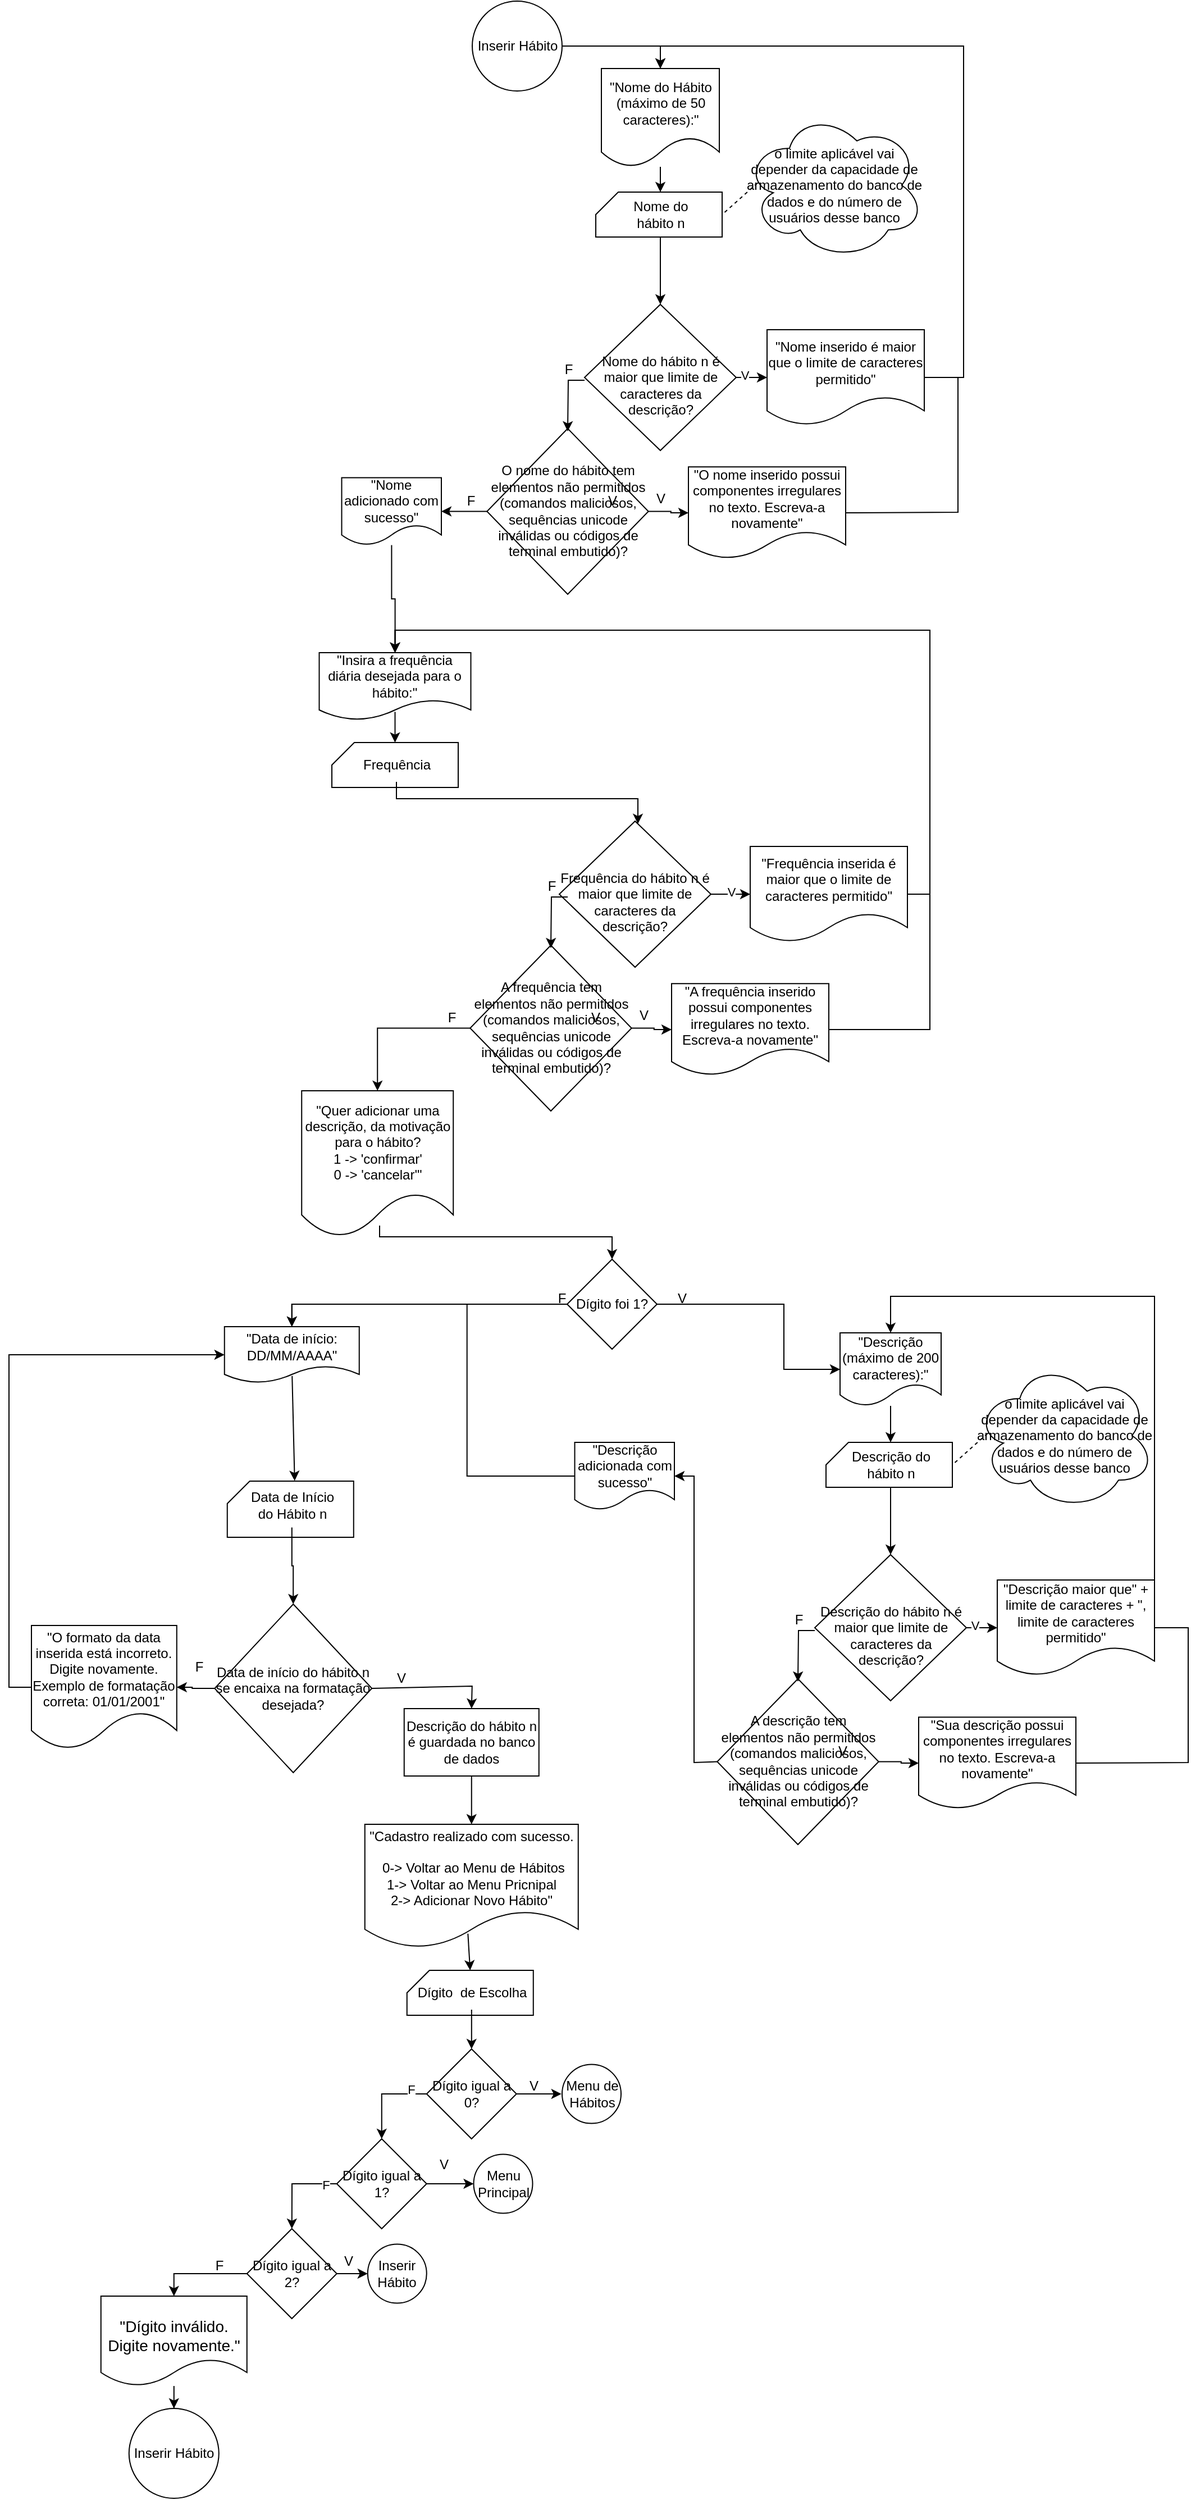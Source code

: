 <mxfile version="27.0.6">
  <diagram name="Página-1" id="tM3ftosBq5wTvWjN4mbQ">
    <mxGraphModel dx="1737" dy="1070" grid="1" gridSize="10" guides="1" tooltips="1" connect="1" arrows="1" fold="1" page="1" pageScale="1" pageWidth="1654" pageHeight="2336" math="0" shadow="0">
      <root>
        <mxCell id="0" />
        <mxCell id="1" parent="0" />
        <mxCell id="7ZSRkaOjpOQk4Y71W81P-1" value="&lt;font style=&quot;font-size: 12px;&quot;&gt;Inserir Hábito&lt;/font&gt;" style="ellipse;whiteSpace=wrap;html=1;" parent="1" vertex="1">
          <mxGeometry x="492.5" y="90" width="80" height="80" as="geometry" />
        </mxCell>
        <mxCell id="7ZSRkaOjpOQk4Y71W81P-29" style="edgeStyle=orthogonalEdgeStyle;rounded=0;orthogonalLoop=1;jettySize=auto;html=1;exitX=1;exitY=0.5;exitDx=0;exitDy=0;entryX=0.5;entryY=0;entryDx=0;entryDy=0;" parent="1" source="7ZSRkaOjpOQk4Y71W81P-1" target="2UnsvX_o7Jj4M8YrJTNP-5" edge="1">
          <mxGeometry relative="1" as="geometry">
            <mxPoint x="593.58" y="79.45" as="targetPoint" />
          </mxGeometry>
        </mxCell>
        <mxCell id="IzLjUkuJ2necWke2HIsd-5" value="&quot;Quer adicionar uma descrição, da motivação para o hábito?&lt;div&gt;1 -&amp;gt; &#39;confirmar&#39;&lt;/div&gt;&lt;div&gt;0 -&amp;gt; &#39;cancelar&#39;&quot;&lt;/div&gt;" style="shape=document;whiteSpace=wrap;html=1;boundedLbl=1;" parent="1" vertex="1">
          <mxGeometry x="340.62" y="1060" width="135" height="130" as="geometry" />
        </mxCell>
        <mxCell id="IzLjUkuJ2necWke2HIsd-18" value="" style="edgeStyle=orthogonalEdgeStyle;rounded=0;orthogonalLoop=1;jettySize=auto;html=1;exitX=1;exitY=0.5;exitDx=0;exitDy=0;" parent="1" source="IzLjUkuJ2necWke2HIsd-11" edge="1">
          <mxGeometry relative="1" as="geometry">
            <mxPoint x="663.75" y="1253" as="sourcePoint" />
            <mxPoint x="820" y="1308" as="targetPoint" />
            <Array as="points">
              <mxPoint x="770" y="1250" />
              <mxPoint x="770" y="1308" />
            </Array>
          </mxGeometry>
        </mxCell>
        <mxCell id="2UnsvX_o7Jj4M8YrJTNP-35" style="edgeStyle=orthogonalEdgeStyle;rounded=0;orthogonalLoop=1;jettySize=auto;html=1;exitX=0;exitY=0.5;exitDx=0;exitDy=0;entryX=0.5;entryY=0;entryDx=0;entryDy=0;" edge="1" parent="1" source="IzLjUkuJ2necWke2HIsd-11" target="1i07AQhb1bTHNTs5yfd--1">
          <mxGeometry relative="1" as="geometry">
            <mxPoint x="583.75" y="1253" as="sourcePoint" />
          </mxGeometry>
        </mxCell>
        <mxCell id="IzLjUkuJ2necWke2HIsd-11" value="Dígito foi 1?" style="rhombus;whiteSpace=wrap;html=1;" parent="1" vertex="1">
          <mxGeometry x="577" y="1210" width="80" height="80" as="geometry" />
        </mxCell>
        <mxCell id="IzLjUkuJ2necWke2HIsd-13" value="" style="group" parent="1" vertex="1" connectable="0">
          <mxGeometry x="365" y="730" width="150" height="60" as="geometry" />
        </mxCell>
        <mxCell id="IzLjUkuJ2necWke2HIsd-1" value="&quot;Insira a frequência diária desejada para o hábito:&quot;" style="shape=document;whiteSpace=wrap;html=1;boundedLbl=1;" parent="IzLjUkuJ2necWke2HIsd-13" vertex="1">
          <mxGeometry x="-8.75" y="-60" width="135" height="60" as="geometry" />
        </mxCell>
        <mxCell id="IzLjUkuJ2necWke2HIsd-4" value="" style="endArrow=classic;html=1;rounded=0;entryX=0.5;entryY=0;entryDx=0;entryDy=0;entryPerimeter=0;exitX=0.5;exitY=0.878;exitDx=0;exitDy=0;exitPerimeter=0;" parent="IzLjUkuJ2necWke2HIsd-13" source="IzLjUkuJ2necWke2HIsd-1" target="IzLjUkuJ2necWke2HIsd-2" edge="1">
          <mxGeometry width="50" height="50" relative="1" as="geometry">
            <mxPoint x="43.75" y="40" as="sourcePoint" />
            <mxPoint x="93.75" y="-10" as="targetPoint" />
          </mxGeometry>
        </mxCell>
        <mxCell id="IzLjUkuJ2necWke2HIsd-2" value="" style="verticalLabelPosition=bottom;verticalAlign=top;html=1;shape=card;whiteSpace=wrap;size=20;arcSize=12;" parent="IzLjUkuJ2necWke2HIsd-13" vertex="1">
          <mxGeometry x="2.5" y="20" width="112.5" height="40" as="geometry" />
        </mxCell>
        <mxCell id="IzLjUkuJ2necWke2HIsd-3" value="&lt;font style=&quot;font-size: 12px;&quot;&gt;Frequência&lt;br&gt;&lt;/font&gt;" style="text;html=1;align=center;verticalAlign=middle;resizable=0;points=[];autosize=1;strokeColor=none;fillColor=none;" parent="IzLjUkuJ2necWke2HIsd-13" vertex="1">
          <mxGeometry x="20" y="25" width="80" height="30" as="geometry" />
        </mxCell>
        <mxCell id="IzLjUkuJ2necWke2HIsd-14" value="" style="group" parent="1" vertex="1" connectable="0">
          <mxGeometry x="805" y="1373" width="120" height="40" as="geometry" />
        </mxCell>
        <mxCell id="IzLjUkuJ2necWke2HIsd-15" value="" style="verticalLabelPosition=bottom;verticalAlign=top;html=1;shape=card;whiteSpace=wrap;size=20;arcSize=12;" parent="IzLjUkuJ2necWke2HIsd-14" vertex="1">
          <mxGeometry x="2.5" width="112.5" height="40" as="geometry" />
        </mxCell>
        <mxCell id="IzLjUkuJ2necWke2HIsd-16" value="&lt;font style=&quot;font-size: 12px;&quot;&gt;Descrição do&lt;/font&gt;&lt;div&gt;&lt;font style=&quot;font-size: 12px;&quot;&gt;hábito n&lt;/font&gt;&lt;/div&gt;" style="text;html=1;align=center;verticalAlign=middle;resizable=0;points=[];autosize=1;strokeColor=none;fillColor=none;" parent="IzLjUkuJ2necWke2HIsd-14" vertex="1">
          <mxGeometry x="15" width="90" height="40" as="geometry" />
        </mxCell>
        <mxCell id="IzLjUkuJ2necWke2HIsd-19" value="" style="edgeStyle=orthogonalEdgeStyle;rounded=0;orthogonalLoop=1;jettySize=auto;html=1;" parent="1" source="IzLjUkuJ2necWke2HIsd-17" target="IzLjUkuJ2necWke2HIsd-16" edge="1">
          <mxGeometry relative="1" as="geometry" />
        </mxCell>
        <mxCell id="IzLjUkuJ2necWke2HIsd-17" value="&quot;Descrição (máximo de 200 caracteres):&quot;" style="shape=document;whiteSpace=wrap;html=1;boundedLbl=1;" parent="1" vertex="1">
          <mxGeometry x="820" y="1275.5" width="90" height="65" as="geometry" />
        </mxCell>
        <mxCell id="1i07AQhb1bTHNTs5yfd--1" value="&quot;Data de início: DD/MM/AAAA&quot;" style="shape=document;whiteSpace=wrap;html=1;boundedLbl=1;" parent="1" vertex="1">
          <mxGeometry x="271.88" y="1270" width="120" height="50" as="geometry" />
        </mxCell>
        <mxCell id="2UnsvX_o7Jj4M8YrJTNP-36" style="edgeStyle=orthogonalEdgeStyle;rounded=0;orthogonalLoop=1;jettySize=auto;html=1;exitX=0;exitY=0.5;exitDx=0;exitDy=0;entryX=0.5;entryY=0;entryDx=0;entryDy=0;" edge="1" parent="1" source="1i07AQhb1bTHNTs5yfd--4" target="1i07AQhb1bTHNTs5yfd--1">
          <mxGeometry relative="1" as="geometry" />
        </mxCell>
        <mxCell id="1i07AQhb1bTHNTs5yfd--4" value="&quot;Descrição adicionada com sucesso&quot;" style="shape=document;whiteSpace=wrap;html=1;boundedLbl=1;" parent="1" vertex="1">
          <mxGeometry x="583.75" y="1373" width="88.75" height="60" as="geometry" />
        </mxCell>
        <mxCell id="1i07AQhb1bTHNTs5yfd--12" value="&quot;Cadastro realizado com sucesso.&lt;div&gt;&lt;span style=&quot;background-color: transparent; color: light-dark(rgb(0, 0, 0), rgb(255, 255, 255));&quot;&gt;&lt;br&gt;&lt;/span&gt;&lt;/div&gt;&lt;div&gt;&lt;span style=&quot;background-color: transparent; color: light-dark(rgb(0, 0, 0), rgb(255, 255, 255));&quot;&gt;&amp;nbsp;0-&amp;gt; Voltar ao Menu de Hábitos&lt;/span&gt;&lt;/div&gt;&lt;div&gt;&lt;span style=&quot;background-color: transparent; color: light-dark(rgb(0, 0, 0), rgb(255, 255, 255));&quot;&gt;1-&amp;gt; Voltar ao Menu Pricnipal&lt;/span&gt;&lt;/div&gt;&lt;div&gt;&lt;span style=&quot;background-color: transparent; color: light-dark(rgb(0, 0, 0), rgb(255, 255, 255));&quot;&gt;2-&amp;gt; Adicionar Novo Hábito&quot;&lt;/span&gt;&lt;/div&gt;" style="shape=document;whiteSpace=wrap;html=1;boundedLbl=1;" parent="1" vertex="1">
          <mxGeometry x="396.88" y="1713" width="190" height="110" as="geometry" />
        </mxCell>
        <mxCell id="1i07AQhb1bTHNTs5yfd--29" value="" style="edgeStyle=orthogonalEdgeStyle;rounded=0;orthogonalLoop=1;jettySize=auto;html=1;" parent="1" source="1i07AQhb1bTHNTs5yfd--14" edge="1">
          <mxGeometry relative="1" as="geometry">
            <mxPoint x="571.88" y="1953" as="targetPoint" />
          </mxGeometry>
        </mxCell>
        <mxCell id="1i07AQhb1bTHNTs5yfd--14" value="Dígito igual a 0?" style="rhombus;whiteSpace=wrap;html=1;" parent="1" vertex="1">
          <mxGeometry x="451.88" y="1913" width="80" height="80" as="geometry" />
        </mxCell>
        <mxCell id="1i07AQhb1bTHNTs5yfd--15" value="" style="group" parent="1" vertex="1" connectable="0">
          <mxGeometry x="431.88" y="1843" width="120" height="40" as="geometry" />
        </mxCell>
        <mxCell id="1i07AQhb1bTHNTs5yfd--16" value="" style="verticalLabelPosition=bottom;verticalAlign=top;html=1;shape=card;whiteSpace=wrap;size=20;arcSize=12;" parent="1i07AQhb1bTHNTs5yfd--15" vertex="1">
          <mxGeometry x="2.5" width="112.5" height="40" as="geometry" />
        </mxCell>
        <mxCell id="1i07AQhb1bTHNTs5yfd--17" value="&lt;font style=&quot;font-size: 12px;&quot;&gt;Dígito&amp;nbsp; de Escolha&lt;/font&gt;" style="text;html=1;align=center;verticalAlign=middle;resizable=0;points=[];autosize=1;strokeColor=none;fillColor=none;" parent="1i07AQhb1bTHNTs5yfd--15" vertex="1">
          <mxGeometry y="5" width="120" height="30" as="geometry" />
        </mxCell>
        <mxCell id="1i07AQhb1bTHNTs5yfd--19" value="" style="endArrow=classic;html=1;rounded=0;exitX=0.483;exitY=0.885;exitDx=0;exitDy=0;exitPerimeter=0;entryX=0.5;entryY=0;entryDx=0;entryDy=0;entryPerimeter=0;" parent="1" source="1i07AQhb1bTHNTs5yfd--12" target="1i07AQhb1bTHNTs5yfd--16" edge="1">
          <mxGeometry width="50" height="50" relative="1" as="geometry">
            <mxPoint x="551.88" y="1733" as="sourcePoint" />
            <mxPoint x="601.88" y="1683" as="targetPoint" />
          </mxGeometry>
        </mxCell>
        <mxCell id="1i07AQhb1bTHNTs5yfd--20" value="" style="edgeStyle=orthogonalEdgeStyle;rounded=0;orthogonalLoop=1;jettySize=auto;html=1;" parent="1" source="1i07AQhb1bTHNTs5yfd--17" target="1i07AQhb1bTHNTs5yfd--14" edge="1">
          <mxGeometry relative="1" as="geometry" />
        </mxCell>
        <mxCell id="1i07AQhb1bTHNTs5yfd--31" value="" style="edgeStyle=orthogonalEdgeStyle;rounded=0;orthogonalLoop=1;jettySize=auto;html=1;" parent="1" source="1i07AQhb1bTHNTs5yfd--21" target="1i07AQhb1bTHNTs5yfd--30" edge="1">
          <mxGeometry relative="1" as="geometry" />
        </mxCell>
        <mxCell id="1i07AQhb1bTHNTs5yfd--21" value="Dígito igual a 1?" style="rhombus;whiteSpace=wrap;html=1;" parent="1" vertex="1">
          <mxGeometry x="371.88" y="1993" width="80" height="80" as="geometry" />
        </mxCell>
        <mxCell id="1i07AQhb1bTHNTs5yfd--33" value="" style="edgeStyle=orthogonalEdgeStyle;rounded=0;orthogonalLoop=1;jettySize=auto;html=1;" parent="1" source="1i07AQhb1bTHNTs5yfd--22" target="1i07AQhb1bTHNTs5yfd--32" edge="1">
          <mxGeometry relative="1" as="geometry" />
        </mxCell>
        <mxCell id="1i07AQhb1bTHNTs5yfd--22" value="Dígito igual a 2?" style="rhombus;whiteSpace=wrap;html=1;" parent="1" vertex="1">
          <mxGeometry x="291.88" y="2073" width="80" height="80" as="geometry" />
        </mxCell>
        <mxCell id="1i07AQhb1bTHNTs5yfd--23" value="" style="endArrow=classic;html=1;rounded=0;exitX=0;exitY=0.5;exitDx=0;exitDy=0;entryX=0.5;entryY=0;entryDx=0;entryDy=0;" parent="1" source="1i07AQhb1bTHNTs5yfd--14" target="1i07AQhb1bTHNTs5yfd--21" edge="1">
          <mxGeometry width="50" height="50" relative="1" as="geometry">
            <mxPoint x="386.88" y="2003" as="sourcePoint" />
            <mxPoint x="436.88" y="1953" as="targetPoint" />
            <Array as="points">
              <mxPoint x="411.88" y="1953" />
            </Array>
          </mxGeometry>
        </mxCell>
        <mxCell id="1i07AQhb1bTHNTs5yfd--26" value="F" style="edgeLabel;html=1;align=center;verticalAlign=middle;resizable=0;points=[];" parent="1i07AQhb1bTHNTs5yfd--23" vertex="1" connectable="0">
          <mxGeometry x="-0.64" y="-4" relative="1" as="geometry">
            <mxPoint as="offset" />
          </mxGeometry>
        </mxCell>
        <mxCell id="1i07AQhb1bTHNTs5yfd--24" value="" style="endArrow=classic;html=1;rounded=0;exitX=0;exitY=0.5;exitDx=0;exitDy=0;entryX=0.5;entryY=0;entryDx=0;entryDy=0;" parent="1" source="1i07AQhb1bTHNTs5yfd--21" target="1i07AQhb1bTHNTs5yfd--22" edge="1">
          <mxGeometry width="50" height="50" relative="1" as="geometry">
            <mxPoint x="425.01" y="1973" as="sourcePoint" />
            <mxPoint x="475.01" y="1923" as="targetPoint" />
            <Array as="points">
              <mxPoint x="332.01" y="2033" />
            </Array>
          </mxGeometry>
        </mxCell>
        <mxCell id="1i07AQhb1bTHNTs5yfd--27" value="F" style="edgeLabel;html=1;align=center;verticalAlign=middle;resizable=0;points=[];" parent="1i07AQhb1bTHNTs5yfd--24" vertex="1" connectable="0">
          <mxGeometry x="-0.744" y="1" relative="1" as="geometry">
            <mxPoint as="offset" />
          </mxGeometry>
        </mxCell>
        <mxCell id="1i07AQhb1bTHNTs5yfd--28" value="Menu de Hábitos" style="ellipse;whiteSpace=wrap;html=1;aspect=fixed;" parent="1" vertex="1">
          <mxGeometry x="572.5" y="1926.75" width="52.5" height="52.5" as="geometry" />
        </mxCell>
        <mxCell id="1i07AQhb1bTHNTs5yfd--30" value="Menu Principal" style="ellipse;whiteSpace=wrap;html=1;aspect=fixed;" parent="1" vertex="1">
          <mxGeometry x="493.75" y="2006.75" width="52.5" height="52.5" as="geometry" />
        </mxCell>
        <mxCell id="1i07AQhb1bTHNTs5yfd--32" value="Inserir Hábito" style="ellipse;whiteSpace=wrap;html=1;aspect=fixed;" parent="1" vertex="1">
          <mxGeometry x="399.38" y="2086.75" width="52.5" height="52.5" as="geometry" />
        </mxCell>
        <mxCell id="qdGEE6m0B6aa-HSqrMo8-2" value="V" style="text;html=1;align=center;verticalAlign=middle;resizable=0;points=[];autosize=1;strokeColor=none;fillColor=none;" parent="1" vertex="1">
          <mxGeometry x="663.75" y="1230" width="30" height="30" as="geometry" />
        </mxCell>
        <mxCell id="qdGEE6m0B6aa-HSqrMo8-3" value="V" style="text;html=1;align=center;verticalAlign=middle;resizable=0;points=[];autosize=1;strokeColor=none;fillColor=none;" parent="1" vertex="1">
          <mxGeometry x="531.88" y="1931" width="30" height="30" as="geometry" />
        </mxCell>
        <mxCell id="qdGEE6m0B6aa-HSqrMo8-4" value="V" style="text;html=1;align=center;verticalAlign=middle;resizable=0;points=[];autosize=1;strokeColor=none;fillColor=none;" parent="1" vertex="1">
          <mxGeometry x="451.88" y="2001" width="30" height="30" as="geometry" />
        </mxCell>
        <mxCell id="qdGEE6m0B6aa-HSqrMo8-5" value="V" style="text;html=1;align=center;verticalAlign=middle;resizable=0;points=[];autosize=1;strokeColor=none;fillColor=none;" parent="1" vertex="1">
          <mxGeometry x="366.88" y="2086.75" width="30" height="30" as="geometry" />
        </mxCell>
        <mxCell id="qdGEE6m0B6aa-HSqrMo8-6" value="" style="edgeStyle=orthogonalEdgeStyle;rounded=0;orthogonalLoop=1;jettySize=auto;html=1;" parent="1" source="qdGEE6m0B6aa-HSqrMo8-7" target="qdGEE6m0B6aa-HSqrMo8-8" edge="1">
          <mxGeometry relative="1" as="geometry" />
        </mxCell>
        <mxCell id="qdGEE6m0B6aa-HSqrMo8-7" value="&lt;div&gt;&lt;br&gt;&lt;/div&gt;&lt;div&gt;&lt;font style=&quot;font-size: 14px;&quot;&gt;&quot;Dígito inválido. Digite novamente.&quot;&lt;/font&gt;&lt;/div&gt;" style="shape=document;whiteSpace=wrap;html=1;boundedLbl=1;" parent="1" vertex="1">
          <mxGeometry x="161.88" y="2133" width="130" height="80" as="geometry" />
        </mxCell>
        <mxCell id="qdGEE6m0B6aa-HSqrMo8-8" value="Inserir Hábito" style="ellipse;whiteSpace=wrap;html=1;" parent="1" vertex="1">
          <mxGeometry x="186.88" y="2233" width="80" height="80" as="geometry" />
        </mxCell>
        <mxCell id="qdGEE6m0B6aa-HSqrMo8-9" value="" style="endArrow=classic;html=1;rounded=0;exitX=0;exitY=0.5;exitDx=0;exitDy=0;entryX=0.5;entryY=0;entryDx=0;entryDy=0;" parent="1" source="1i07AQhb1bTHNTs5yfd--22" target="qdGEE6m0B6aa-HSqrMo8-7" edge="1">
          <mxGeometry width="50" height="50" relative="1" as="geometry">
            <mxPoint x="476.88" y="2183" as="sourcePoint" />
            <mxPoint x="526.88" y="2133" as="targetPoint" />
            <Array as="points">
              <mxPoint x="226.88" y="2113" />
            </Array>
          </mxGeometry>
        </mxCell>
        <mxCell id="qdGEE6m0B6aa-HSqrMo8-10" value="F" style="text;html=1;align=center;verticalAlign=middle;resizable=0;points=[];autosize=1;strokeColor=none;fillColor=none;" parent="1" vertex="1">
          <mxGeometry x="251.88" y="2091" width="30" height="30" as="geometry" />
        </mxCell>
        <mxCell id="qdGEE6m0B6aa-HSqrMo8-16" value="" style="edgeStyle=orthogonalEdgeStyle;rounded=0;orthogonalLoop=1;jettySize=auto;html=1;" parent="1" source="qdGEE6m0B6aa-HSqrMo8-14" target="1i07AQhb1bTHNTs5yfd--12" edge="1">
          <mxGeometry relative="1" as="geometry" />
        </mxCell>
        <mxCell id="qdGEE6m0B6aa-HSqrMo8-14" value="Descrição do hábito n é guardada no banco de dados" style="rounded=0;whiteSpace=wrap;html=1;" parent="1" vertex="1">
          <mxGeometry x="431.88" y="1610" width="120" height="60" as="geometry" />
        </mxCell>
        <mxCell id="qdGEE6m0B6aa-HSqrMo8-17" value="o limite aplicável vai depender da capacidade de armazenamento do banco de dados e do número de usuários desse banco" style="ellipse;shape=cloud;whiteSpace=wrap;html=1;" parent="1" vertex="1">
          <mxGeometry x="940" y="1301" width="160" height="132" as="geometry" />
        </mxCell>
        <mxCell id="qdGEE6m0B6aa-HSqrMo8-18" value="" style="endArrow=none;dashed=1;html=1;rounded=0;entryX=1;entryY=0.5;entryDx=0;entryDy=0;entryPerimeter=0;exitX=0.071;exitY=0.485;exitDx=0;exitDy=0;exitPerimeter=0;" parent="1" source="qdGEE6m0B6aa-HSqrMo8-17" target="IzLjUkuJ2necWke2HIsd-15" edge="1">
          <mxGeometry width="50" height="50" relative="1" as="geometry">
            <mxPoint x="990" y="1543" as="sourcePoint" />
            <mxPoint x="1040" y="1493" as="targetPoint" />
          </mxGeometry>
        </mxCell>
        <mxCell id="qdGEE6m0B6aa-HSqrMo8-26" value="" style="edgeStyle=orthogonalEdgeStyle;rounded=0;orthogonalLoop=1;jettySize=auto;html=1;" parent="1" source="qdGEE6m0B6aa-HSqrMo8-19" target="qdGEE6m0B6aa-HSqrMo8-25" edge="1">
          <mxGeometry relative="1" as="geometry" />
        </mxCell>
        <mxCell id="qdGEE6m0B6aa-HSqrMo8-33" value="V" style="edgeLabel;html=1;align=center;verticalAlign=middle;resizable=0;points=[];" parent="qdGEE6m0B6aa-HSqrMo8-26" vertex="1" connectable="0">
          <mxGeometry x="0.243" y="2" relative="1" as="geometry">
            <mxPoint as="offset" />
          </mxGeometry>
        </mxCell>
        <mxCell id="qdGEE6m0B6aa-HSqrMo8-19" value="&lt;div&gt;&lt;br&gt;&lt;/div&gt;Descrição do hábito n é maior que limite de caracteres da descrição?" style="rhombus;whiteSpace=wrap;html=1;" parent="1" vertex="1">
          <mxGeometry x="797.5" y="1473" width="135" height="130" as="geometry" />
        </mxCell>
        <mxCell id="qdGEE6m0B6aa-HSqrMo8-20" value="" style="edgeStyle=orthogonalEdgeStyle;rounded=0;orthogonalLoop=1;jettySize=auto;html=1;" parent="1" source="IzLjUkuJ2necWke2HIsd-16" target="qdGEE6m0B6aa-HSqrMo8-19" edge="1">
          <mxGeometry relative="1" as="geometry" />
        </mxCell>
        <mxCell id="qdGEE6m0B6aa-HSqrMo8-25" value="&quot;Descrição maior que&quot; + limite de caracteres + &quot;, limite de caracteres permitido&quot;" style="shape=document;whiteSpace=wrap;html=1;boundedLbl=1;" parent="1" vertex="1">
          <mxGeometry x="960" y="1495.5" width="140" height="85" as="geometry" />
        </mxCell>
        <mxCell id="qdGEE6m0B6aa-HSqrMo8-30" value="" style="endArrow=classic;html=1;rounded=0;exitX=1;exitY=0.5;exitDx=0;exitDy=0;entryX=0.5;entryY=0;entryDx=0;entryDy=0;" parent="1" source="qdGEE6m0B6aa-HSqrMo8-25" target="IzLjUkuJ2necWke2HIsd-17" edge="1">
          <mxGeometry width="50" height="50" relative="1" as="geometry">
            <mxPoint x="1160" y="1265.5" as="sourcePoint" />
            <mxPoint x="1010" y="1203" as="targetPoint" />
            <Array as="points">
              <mxPoint x="1100" y="1338" />
              <mxPoint x="1100" y="1243" />
              <mxPoint x="970" y="1243" />
              <mxPoint x="865" y="1243" />
            </Array>
          </mxGeometry>
        </mxCell>
        <mxCell id="qdGEE6m0B6aa-HSqrMo8-42" value="" style="edgeStyle=orthogonalEdgeStyle;rounded=0;orthogonalLoop=1;jettySize=auto;html=1;" parent="1" source="qdGEE6m0B6aa-HSqrMo8-31" target="qdGEE6m0B6aa-HSqrMo8-41" edge="1">
          <mxGeometry relative="1" as="geometry" />
        </mxCell>
        <mxCell id="qdGEE6m0B6aa-HSqrMo8-31" value="A descrição tem elementos não permitidos (comandos maliciosos, sequências unicode inválidas ou códigos de terminal embutido)?" style="rhombus;whiteSpace=wrap;html=1;" parent="1" vertex="1">
          <mxGeometry x="710.62" y="1583.49" width="143.75" height="147.51" as="geometry" />
        </mxCell>
        <mxCell id="qdGEE6m0B6aa-HSqrMo8-35" value="" style="endArrow=classic;html=1;rounded=0;exitX=0;exitY=0.5;exitDx=0;exitDy=0;entryX=0.5;entryY=0;entryDx=0;entryDy=0;" parent="1" edge="1">
          <mxGeometry width="50" height="50" relative="1" as="geometry">
            <mxPoint x="797.5" y="1540.5" as="sourcePoint" />
            <mxPoint x="782.495" y="1585.99" as="targetPoint" />
            <Array as="points">
              <mxPoint x="783" y="1540.5" />
            </Array>
          </mxGeometry>
        </mxCell>
        <mxCell id="qdGEE6m0B6aa-HSqrMo8-37" value="" style="endArrow=classic;html=1;rounded=0;exitX=0;exitY=0.5;exitDx=0;exitDy=0;entryX=1;entryY=0.5;entryDx=0;entryDy=0;" parent="1" source="qdGEE6m0B6aa-HSqrMo8-31" target="1i07AQhb1bTHNTs5yfd--4" edge="1">
          <mxGeometry width="50" height="50" relative="1" as="geometry">
            <mxPoint x="820" y="1563" as="sourcePoint" />
            <mxPoint x="870" y="1513" as="targetPoint" />
            <Array as="points">
              <mxPoint x="690" y="1658" />
              <mxPoint x="690" y="1403" />
            </Array>
          </mxGeometry>
        </mxCell>
        <mxCell id="qdGEE6m0B6aa-HSqrMo8-38" value="F" style="text;html=1;align=center;verticalAlign=middle;resizable=0;points=[];autosize=1;strokeColor=none;fillColor=none;" parent="1" vertex="1">
          <mxGeometry x="556.88" y="1230" width="30" height="30" as="geometry" />
        </mxCell>
        <mxCell id="qdGEE6m0B6aa-HSqrMo8-41" value="&quot;Sua descrição possui componentes irregulares no texto. Escreva-a novamente&quot;" style="shape=document;whiteSpace=wrap;html=1;boundedLbl=1;" parent="1" vertex="1">
          <mxGeometry x="890" y="1617.62" width="140" height="81.75" as="geometry" />
        </mxCell>
        <mxCell id="qdGEE6m0B6aa-HSqrMo8-44" value="F" style="text;html=1;align=center;verticalAlign=middle;resizable=0;points=[];autosize=1;strokeColor=none;fillColor=none;" parent="1" vertex="1">
          <mxGeometry x="767.5" y="1515.5" width="30" height="30" as="geometry" />
        </mxCell>
        <mxCell id="qdGEE6m0B6aa-HSqrMo8-50" value="V" style="text;html=1;align=center;verticalAlign=middle;resizable=0;points=[];autosize=1;strokeColor=none;fillColor=none;" parent="1" vertex="1">
          <mxGeometry x="807" y="1633" width="30" height="30" as="geometry" />
        </mxCell>
        <mxCell id="qdGEE6m0B6aa-HSqrMo8-57" value="" style="edgeStyle=orthogonalEdgeStyle;rounded=0;orthogonalLoop=1;jettySize=auto;html=1;" parent="1" source="qdGEE6m0B6aa-HSqrMo8-51" target="qdGEE6m0B6aa-HSqrMo8-56" edge="1">
          <mxGeometry relative="1" as="geometry" />
        </mxCell>
        <mxCell id="qdGEE6m0B6aa-HSqrMo8-51" value="Data de início do hábito n se encaixa na formatação desejada?" style="rhombus;whiteSpace=wrap;html=1;" parent="1" vertex="1">
          <mxGeometry x="263.13" y="1517" width="140" height="150" as="geometry" />
        </mxCell>
        <mxCell id="qdGEE6m0B6aa-HSqrMo8-53" value="" style="endArrow=classic;html=1;rounded=0;exitX=0.502;exitY=0.877;exitDx=0;exitDy=0;exitPerimeter=0;entryX=0.525;entryY=-0.038;entryDx=0;entryDy=0;entryPerimeter=0;" parent="1" source="1i07AQhb1bTHNTs5yfd--1" target="qdGEE6m0B6aa-HSqrMo8-61" edge="1">
          <mxGeometry width="50" height="50" relative="1" as="geometry">
            <mxPoint x="579.38" y="1640" as="sourcePoint" />
            <mxPoint x="629.38" y="1590" as="targetPoint" />
          </mxGeometry>
        </mxCell>
        <mxCell id="qdGEE6m0B6aa-HSqrMo8-55" value="" style="endArrow=classic;html=1;rounded=0;entryX=0.5;entryY=0;entryDx=0;entryDy=0;exitX=1;exitY=0.5;exitDx=0;exitDy=0;" parent="1" source="qdGEE6m0B6aa-HSqrMo8-51" target="qdGEE6m0B6aa-HSqrMo8-14" edge="1">
          <mxGeometry width="50" height="50" relative="1" as="geometry">
            <mxPoint x="313.13" y="1592" as="sourcePoint" />
            <mxPoint x="618.13" y="1610" as="targetPoint" />
            <Array as="points">
              <mxPoint x="492.38" y="1590" />
            </Array>
          </mxGeometry>
        </mxCell>
        <mxCell id="2UnsvX_o7Jj4M8YrJTNP-37" style="edgeStyle=orthogonalEdgeStyle;rounded=0;orthogonalLoop=1;jettySize=auto;html=1;exitX=0;exitY=0.5;exitDx=0;exitDy=0;entryX=0;entryY=0.5;entryDx=0;entryDy=0;" edge="1" parent="1" source="qdGEE6m0B6aa-HSqrMo8-56" target="1i07AQhb1bTHNTs5yfd--1">
          <mxGeometry relative="1" as="geometry" />
        </mxCell>
        <mxCell id="qdGEE6m0B6aa-HSqrMo8-56" value="&quot;O formato da data inserida está incorreto. Digite novamente.&lt;div&gt;Exemplo de formatação correta: 01/01/2001&quot;&lt;/div&gt;" style="shape=document;whiteSpace=wrap;html=1;boundedLbl=1;" parent="1" vertex="1">
          <mxGeometry x="100" y="1536" width="129.38" height="110" as="geometry" />
        </mxCell>
        <mxCell id="qdGEE6m0B6aa-HSqrMo8-59" value="" style="group" parent="1" vertex="1" connectable="0">
          <mxGeometry x="271.88" y="1407.5" width="140" height="50" as="geometry" />
        </mxCell>
        <mxCell id="qdGEE6m0B6aa-HSqrMo8-60" value="" style="verticalLabelPosition=bottom;verticalAlign=top;html=1;shape=card;whiteSpace=wrap;size=20;arcSize=12;" parent="qdGEE6m0B6aa-HSqrMo8-59" vertex="1">
          <mxGeometry x="2.5" width="112.5" height="50" as="geometry" />
        </mxCell>
        <mxCell id="qdGEE6m0B6aa-HSqrMo8-61" value="&lt;font style=&quot;font-size: 12px;&quot;&gt;Data de Início&lt;/font&gt;&lt;div&gt;&lt;font style=&quot;font-size: 12px;&quot;&gt;do Hábito n&lt;/font&gt;&lt;/div&gt;" style="text;html=1;align=center;verticalAlign=middle;resizable=0;points=[];autosize=1;strokeColor=none;fillColor=none;" parent="qdGEE6m0B6aa-HSqrMo8-59" vertex="1">
          <mxGeometry x="10" y="1.25" width="100" height="40" as="geometry" />
        </mxCell>
        <mxCell id="qdGEE6m0B6aa-HSqrMo8-62" value="" style="edgeStyle=orthogonalEdgeStyle;rounded=0;orthogonalLoop=1;jettySize=auto;html=1;" parent="1" source="qdGEE6m0B6aa-HSqrMo8-61" target="qdGEE6m0B6aa-HSqrMo8-51" edge="1">
          <mxGeometry relative="1" as="geometry" />
        </mxCell>
        <mxCell id="qdGEE6m0B6aa-HSqrMo8-63" value="F" style="text;html=1;align=center;verticalAlign=middle;resizable=0;points=[];autosize=1;strokeColor=none;fillColor=none;" parent="1" vertex="1">
          <mxGeometry x="234.38" y="1558" width="30" height="30" as="geometry" />
        </mxCell>
        <mxCell id="qdGEE6m0B6aa-HSqrMo8-64" value="V" style="text;html=1;align=center;verticalAlign=middle;resizable=0;points=[];autosize=1;strokeColor=none;fillColor=none;" parent="1" vertex="1">
          <mxGeometry x="414.38" y="1568" width="30" height="30" as="geometry" />
        </mxCell>
        <mxCell id="qdGEE6m0B6aa-HSqrMo8-66" value="" style="endArrow=none;html=1;rounded=0;entryX=1;entryY=0.5;entryDx=0;entryDy=0;" parent="1" target="qdGEE6m0B6aa-HSqrMo8-41" edge="1">
          <mxGeometry width="50" height="50" relative="1" as="geometry">
            <mxPoint x="1100" y="1538" as="sourcePoint" />
            <mxPoint x="690" y="1443" as="targetPoint" />
            <Array as="points">
              <mxPoint x="1130" y="1538" />
              <mxPoint x="1130" y="1658" />
            </Array>
          </mxGeometry>
        </mxCell>
        <mxCell id="2UnsvX_o7Jj4M8YrJTNP-1" value="" style="group" vertex="1" connectable="0" parent="1">
          <mxGeometry x="600" y="260" width="120" height="40" as="geometry" />
        </mxCell>
        <mxCell id="2UnsvX_o7Jj4M8YrJTNP-2" value="" style="verticalLabelPosition=bottom;verticalAlign=top;html=1;shape=card;whiteSpace=wrap;size=20;arcSize=12;" vertex="1" parent="2UnsvX_o7Jj4M8YrJTNP-1">
          <mxGeometry x="2.5" width="112.5" height="40" as="geometry" />
        </mxCell>
        <mxCell id="2UnsvX_o7Jj4M8YrJTNP-3" value="&lt;font style=&quot;font-size: 12px;&quot;&gt;Nome do&lt;/font&gt;&lt;div&gt;&lt;font style=&quot;font-size: 12px;&quot;&gt;hábito n&lt;/font&gt;&lt;/div&gt;" style="text;html=1;align=center;verticalAlign=middle;resizable=0;points=[];autosize=1;strokeColor=none;fillColor=none;" vertex="1" parent="2UnsvX_o7Jj4M8YrJTNP-1">
          <mxGeometry x="25" width="70" height="40" as="geometry" />
        </mxCell>
        <mxCell id="2UnsvX_o7Jj4M8YrJTNP-4" value="" style="edgeStyle=orthogonalEdgeStyle;rounded=0;orthogonalLoop=1;jettySize=auto;html=1;" edge="1" parent="1" source="2UnsvX_o7Jj4M8YrJTNP-5" target="2UnsvX_o7Jj4M8YrJTNP-3">
          <mxGeometry relative="1" as="geometry" />
        </mxCell>
        <mxCell id="2UnsvX_o7Jj4M8YrJTNP-5" value="&quot;Nome do Hábito (máximo de 50 caracteres):&quot;" style="shape=document;whiteSpace=wrap;html=1;boundedLbl=1;" vertex="1" parent="1">
          <mxGeometry x="607.5" y="150" width="105" height="87.5" as="geometry" />
        </mxCell>
        <mxCell id="2UnsvX_o7Jj4M8YrJTNP-31" value="" style="edgeStyle=orthogonalEdgeStyle;rounded=0;orthogonalLoop=1;jettySize=auto;html=1;" edge="1" parent="1" source="2UnsvX_o7Jj4M8YrJTNP-6" target="IzLjUkuJ2necWke2HIsd-1">
          <mxGeometry relative="1" as="geometry" />
        </mxCell>
        <mxCell id="2UnsvX_o7Jj4M8YrJTNP-6" value="&quot;Nome adicionado com sucesso&quot;" style="shape=document;whiteSpace=wrap;html=1;boundedLbl=1;" vertex="1" parent="1">
          <mxGeometry x="376.25" y="514.25" width="88.75" height="60" as="geometry" />
        </mxCell>
        <mxCell id="2UnsvX_o7Jj4M8YrJTNP-9" value="o limite aplicável vai depender da capacidade de armazenamento do banco de dados e do número de usuários desse banco" style="ellipse;shape=cloud;whiteSpace=wrap;html=1;" vertex="1" parent="1">
          <mxGeometry x="735" y="188" width="160" height="132" as="geometry" />
        </mxCell>
        <mxCell id="2UnsvX_o7Jj4M8YrJTNP-10" value="" style="endArrow=none;dashed=1;html=1;rounded=0;entryX=1;entryY=0.5;entryDx=0;entryDy=0;entryPerimeter=0;exitX=0.071;exitY=0.485;exitDx=0;exitDy=0;exitPerimeter=0;" edge="1" parent="1" source="2UnsvX_o7Jj4M8YrJTNP-9" target="2UnsvX_o7Jj4M8YrJTNP-2">
          <mxGeometry width="50" height="50" relative="1" as="geometry">
            <mxPoint x="785" y="430" as="sourcePoint" />
            <mxPoint x="835" y="380" as="targetPoint" />
          </mxGeometry>
        </mxCell>
        <mxCell id="2UnsvX_o7Jj4M8YrJTNP-11" value="" style="edgeStyle=orthogonalEdgeStyle;rounded=0;orthogonalLoop=1;jettySize=auto;html=1;" edge="1" parent="1" source="2UnsvX_o7Jj4M8YrJTNP-13" target="2UnsvX_o7Jj4M8YrJTNP-15">
          <mxGeometry relative="1" as="geometry" />
        </mxCell>
        <mxCell id="2UnsvX_o7Jj4M8YrJTNP-12" value="V" style="edgeLabel;html=1;align=center;verticalAlign=middle;resizable=0;points=[];" vertex="1" connectable="0" parent="2UnsvX_o7Jj4M8YrJTNP-11">
          <mxGeometry x="0.243" y="2" relative="1" as="geometry">
            <mxPoint as="offset" />
          </mxGeometry>
        </mxCell>
        <mxCell id="2UnsvX_o7Jj4M8YrJTNP-13" value="&lt;div&gt;&lt;br&gt;&lt;/div&gt;Nome do hábito n é maior que limite de caracteres da descrição?" style="rhombus;whiteSpace=wrap;html=1;" vertex="1" parent="1">
          <mxGeometry x="592.5" y="360" width="135" height="130" as="geometry" />
        </mxCell>
        <mxCell id="2UnsvX_o7Jj4M8YrJTNP-14" value="" style="edgeStyle=orthogonalEdgeStyle;rounded=0;orthogonalLoop=1;jettySize=auto;html=1;" edge="1" parent="1" source="2UnsvX_o7Jj4M8YrJTNP-3" target="2UnsvX_o7Jj4M8YrJTNP-13">
          <mxGeometry relative="1" as="geometry" />
        </mxCell>
        <mxCell id="2UnsvX_o7Jj4M8YrJTNP-15" value="&quot;Nome inserido é maior que o limite de caracteres permitido&quot;" style="shape=document;whiteSpace=wrap;html=1;boundedLbl=1;" vertex="1" parent="1">
          <mxGeometry x="755" y="382.5" width="140" height="85" as="geometry" />
        </mxCell>
        <mxCell id="2UnsvX_o7Jj4M8YrJTNP-16" value="" style="endArrow=classic;html=1;rounded=0;exitX=1;exitY=0.5;exitDx=0;exitDy=0;entryX=0.5;entryY=0;entryDx=0;entryDy=0;" edge="1" parent="1" source="2UnsvX_o7Jj4M8YrJTNP-15" target="2UnsvX_o7Jj4M8YrJTNP-5">
          <mxGeometry width="50" height="50" relative="1" as="geometry">
            <mxPoint x="955" y="152.5" as="sourcePoint" />
            <mxPoint x="805" y="90" as="targetPoint" />
            <Array as="points">
              <mxPoint x="930" y="425" />
              <mxPoint x="930" y="230" />
              <mxPoint x="930" y="130" />
              <mxPoint x="765" y="130" />
              <mxPoint x="660" y="130" />
            </Array>
          </mxGeometry>
        </mxCell>
        <mxCell id="2UnsvX_o7Jj4M8YrJTNP-17" value="" style="edgeStyle=orthogonalEdgeStyle;rounded=0;orthogonalLoop=1;jettySize=auto;html=1;" edge="1" parent="1" source="2UnsvX_o7Jj4M8YrJTNP-18" target="2UnsvX_o7Jj4M8YrJTNP-22">
          <mxGeometry relative="1" as="geometry" />
        </mxCell>
        <mxCell id="2UnsvX_o7Jj4M8YrJTNP-26" style="edgeStyle=orthogonalEdgeStyle;rounded=0;orthogonalLoop=1;jettySize=auto;html=1;exitX=0;exitY=0.5;exitDx=0;exitDy=0;entryX=1;entryY=0.5;entryDx=0;entryDy=0;" edge="1" parent="1" source="2UnsvX_o7Jj4M8YrJTNP-18" target="2UnsvX_o7Jj4M8YrJTNP-6">
          <mxGeometry relative="1" as="geometry" />
        </mxCell>
        <mxCell id="2UnsvX_o7Jj4M8YrJTNP-18" value="O nome do hábito tem elementos não permitidos (comandos maliciosos, sequências unicode inválidas ou códigos de terminal embutido)?" style="rhombus;whiteSpace=wrap;html=1;" vertex="1" parent="1">
          <mxGeometry x="505.62" y="470.49" width="143.75" height="147.51" as="geometry" />
        </mxCell>
        <mxCell id="2UnsvX_o7Jj4M8YrJTNP-19" value="" style="endArrow=classic;html=1;rounded=0;exitX=0;exitY=0.5;exitDx=0;exitDy=0;entryX=0.5;entryY=0;entryDx=0;entryDy=0;" edge="1" parent="1">
          <mxGeometry width="50" height="50" relative="1" as="geometry">
            <mxPoint x="592.5" y="427.5" as="sourcePoint" />
            <mxPoint x="577.495" y="472.99" as="targetPoint" />
            <Array as="points">
              <mxPoint x="578" y="427.5" />
            </Array>
          </mxGeometry>
        </mxCell>
        <mxCell id="2UnsvX_o7Jj4M8YrJTNP-21" value="F" style="text;html=1;align=center;verticalAlign=middle;resizable=0;points=[];autosize=1;strokeColor=none;fillColor=none;" vertex="1" parent="1">
          <mxGeometry x="475.62" y="520" width="30" height="30" as="geometry" />
        </mxCell>
        <mxCell id="2UnsvX_o7Jj4M8YrJTNP-22" value="&quot;O nome inserido possui componentes irregulares no texto. Escreva-a novamente&quot;" style="shape=document;whiteSpace=wrap;html=1;boundedLbl=1;" vertex="1" parent="1">
          <mxGeometry x="685" y="504.62" width="140" height="81.75" as="geometry" />
        </mxCell>
        <mxCell id="2UnsvX_o7Jj4M8YrJTNP-23" value="F" style="text;html=1;align=center;verticalAlign=middle;resizable=0;points=[];autosize=1;strokeColor=none;fillColor=none;" vertex="1" parent="1">
          <mxGeometry x="562.5" y="402.5" width="30" height="30" as="geometry" />
        </mxCell>
        <mxCell id="2UnsvX_o7Jj4M8YrJTNP-24" value="V" style="text;html=1;align=center;verticalAlign=middle;resizable=0;points=[];autosize=1;strokeColor=none;fillColor=none;" vertex="1" parent="1">
          <mxGeometry x="602" y="520" width="30" height="30" as="geometry" />
        </mxCell>
        <mxCell id="2UnsvX_o7Jj4M8YrJTNP-25" value="" style="endArrow=none;html=1;rounded=0;entryX=1;entryY=0.5;entryDx=0;entryDy=0;" edge="1" parent="1" target="2UnsvX_o7Jj4M8YrJTNP-22">
          <mxGeometry width="50" height="50" relative="1" as="geometry">
            <mxPoint x="895" y="425" as="sourcePoint" />
            <mxPoint x="485" y="330" as="targetPoint" />
            <Array as="points">
              <mxPoint x="925" y="425" />
              <mxPoint x="925" y="545" />
            </Array>
          </mxGeometry>
        </mxCell>
        <mxCell id="2UnsvX_o7Jj4M8YrJTNP-28" value="V" style="text;html=1;align=center;verticalAlign=middle;resizable=0;points=[];autosize=1;strokeColor=none;fillColor=none;" vertex="1" parent="1">
          <mxGeometry x="645" y="518" width="30" height="30" as="geometry" />
        </mxCell>
        <mxCell id="2UnsvX_o7Jj4M8YrJTNP-38" value="" style="endArrow=classic;html=1;rounded=0;entryX=0.5;entryY=0;entryDx=0;entryDy=0;exitX=0.514;exitY=0.923;exitDx=0;exitDy=0;exitPerimeter=0;" edge="1" parent="1" source="IzLjUkuJ2necWke2HIsd-5" target="IzLjUkuJ2necWke2HIsd-11">
          <mxGeometry width="50" height="50" relative="1" as="geometry">
            <mxPoint x="416" y="1060" as="sourcePoint" />
            <mxPoint x="400" y="1382" as="targetPoint" />
            <Array as="points">
              <mxPoint x="410" y="1190" />
              <mxPoint x="617" y="1190" />
            </Array>
          </mxGeometry>
        </mxCell>
        <mxCell id="2UnsvX_o7Jj4M8YrJTNP-65" value="" style="edgeStyle=orthogonalEdgeStyle;rounded=0;orthogonalLoop=1;jettySize=auto;html=1;" edge="1" parent="1" source="2UnsvX_o7Jj4M8YrJTNP-67" target="2UnsvX_o7Jj4M8YrJTNP-68">
          <mxGeometry relative="1" as="geometry" />
        </mxCell>
        <mxCell id="2UnsvX_o7Jj4M8YrJTNP-66" value="V" style="edgeLabel;html=1;align=center;verticalAlign=middle;resizable=0;points=[];" vertex="1" connectable="0" parent="2UnsvX_o7Jj4M8YrJTNP-65">
          <mxGeometry x="0.243" y="2" relative="1" as="geometry">
            <mxPoint as="offset" />
          </mxGeometry>
        </mxCell>
        <mxCell id="2UnsvX_o7Jj4M8YrJTNP-67" value="&lt;div&gt;&lt;br&gt;&lt;/div&gt;Frequência do hábito n é maior que limite de caracteres da descrição?" style="rhombus;whiteSpace=wrap;html=1;" vertex="1" parent="1">
          <mxGeometry x="570" y="820" width="135" height="130" as="geometry" />
        </mxCell>
        <mxCell id="2UnsvX_o7Jj4M8YrJTNP-80" style="edgeStyle=orthogonalEdgeStyle;rounded=0;orthogonalLoop=1;jettySize=auto;html=1;exitX=1;exitY=0.5;exitDx=0;exitDy=0;entryX=0.5;entryY=0;entryDx=0;entryDy=0;" edge="1" parent="1" source="2UnsvX_o7Jj4M8YrJTNP-68" target="IzLjUkuJ2necWke2HIsd-1">
          <mxGeometry relative="1" as="geometry" />
        </mxCell>
        <mxCell id="2UnsvX_o7Jj4M8YrJTNP-68" value="&quot;Frequência inserida é maior que o limite de caracteres permitido&quot;" style="shape=document;whiteSpace=wrap;html=1;boundedLbl=1;" vertex="1" parent="1">
          <mxGeometry x="740" y="842.5" width="140" height="85" as="geometry" />
        </mxCell>
        <mxCell id="2UnsvX_o7Jj4M8YrJTNP-69" value="" style="edgeStyle=orthogonalEdgeStyle;rounded=0;orthogonalLoop=1;jettySize=auto;html=1;" edge="1" parent="1" source="2UnsvX_o7Jj4M8YrJTNP-71" target="2UnsvX_o7Jj4M8YrJTNP-74">
          <mxGeometry relative="1" as="geometry" />
        </mxCell>
        <mxCell id="2UnsvX_o7Jj4M8YrJTNP-70" style="edgeStyle=orthogonalEdgeStyle;rounded=0;orthogonalLoop=1;jettySize=auto;html=1;exitX=0;exitY=0.5;exitDx=0;exitDy=0;entryX=0.5;entryY=0;entryDx=0;entryDy=0;" edge="1" parent="1" source="2UnsvX_o7Jj4M8YrJTNP-71" target="IzLjUkuJ2necWke2HIsd-5">
          <mxGeometry relative="1" as="geometry">
            <mxPoint x="435" y="1004" as="targetPoint" />
          </mxGeometry>
        </mxCell>
        <mxCell id="2UnsvX_o7Jj4M8YrJTNP-71" value="A frequência tem elementos não permitidos (comandos maliciosos, sequências unicode inválidas ou códigos de terminal embutido)?" style="rhombus;whiteSpace=wrap;html=1;" vertex="1" parent="1">
          <mxGeometry x="490.62" y="930.49" width="143.75" height="147.51" as="geometry" />
        </mxCell>
        <mxCell id="2UnsvX_o7Jj4M8YrJTNP-72" value="" style="endArrow=classic;html=1;rounded=0;exitX=0;exitY=0.5;exitDx=0;exitDy=0;entryX=0.5;entryY=0;entryDx=0;entryDy=0;" edge="1" parent="1">
          <mxGeometry width="50" height="50" relative="1" as="geometry">
            <mxPoint x="577.5" y="887.5" as="sourcePoint" />
            <mxPoint x="562.495" y="932.99" as="targetPoint" />
            <Array as="points">
              <mxPoint x="563" y="887.5" />
            </Array>
          </mxGeometry>
        </mxCell>
        <mxCell id="2UnsvX_o7Jj4M8YrJTNP-73" value="F" style="text;html=1;align=center;verticalAlign=middle;resizable=0;points=[];autosize=1;strokeColor=none;fillColor=none;" vertex="1" parent="1">
          <mxGeometry x="459.38" y="980" width="30" height="30" as="geometry" />
        </mxCell>
        <mxCell id="2UnsvX_o7Jj4M8YrJTNP-81" style="edgeStyle=orthogonalEdgeStyle;rounded=0;orthogonalLoop=1;jettySize=auto;html=1;exitX=1;exitY=0.5;exitDx=0;exitDy=0;entryX=0.5;entryY=0;entryDx=0;entryDy=0;" edge="1" parent="1" source="2UnsvX_o7Jj4M8YrJTNP-74" target="IzLjUkuJ2necWke2HIsd-1">
          <mxGeometry relative="1" as="geometry">
            <Array as="points">
              <mxPoint x="900" y="1006" />
              <mxPoint x="900" y="650" />
              <mxPoint x="424" y="650" />
            </Array>
          </mxGeometry>
        </mxCell>
        <mxCell id="2UnsvX_o7Jj4M8YrJTNP-74" value="&quot;A frequência inserido possui componentes irregulares no texto. Escreva-a novamente&quot;" style="shape=document;whiteSpace=wrap;html=1;boundedLbl=1;" vertex="1" parent="1">
          <mxGeometry x="670" y="964.62" width="140" height="81.75" as="geometry" />
        </mxCell>
        <mxCell id="2UnsvX_o7Jj4M8YrJTNP-75" value="F" style="text;html=1;align=center;verticalAlign=middle;resizable=0;points=[];autosize=1;strokeColor=none;fillColor=none;" vertex="1" parent="1">
          <mxGeometry x="547.5" y="862.5" width="30" height="30" as="geometry" />
        </mxCell>
        <mxCell id="2UnsvX_o7Jj4M8YrJTNP-76" value="V" style="text;html=1;align=center;verticalAlign=middle;resizable=0;points=[];autosize=1;strokeColor=none;fillColor=none;" vertex="1" parent="1">
          <mxGeometry x="587" y="980" width="30" height="30" as="geometry" />
        </mxCell>
        <mxCell id="2UnsvX_o7Jj4M8YrJTNP-78" value="V" style="text;html=1;align=center;verticalAlign=middle;resizable=0;points=[];autosize=1;strokeColor=none;fillColor=none;" vertex="1" parent="1">
          <mxGeometry x="630" y="978" width="30" height="30" as="geometry" />
        </mxCell>
        <mxCell id="2UnsvX_o7Jj4M8YrJTNP-79" value="" style="edgeStyle=orthogonalEdgeStyle;rounded=0;orthogonalLoop=1;jettySize=auto;html=1;" edge="1" parent="1" source="IzLjUkuJ2necWke2HIsd-3" target="2UnsvX_o7Jj4M8YrJTNP-67">
          <mxGeometry relative="1" as="geometry">
            <Array as="points">
              <mxPoint x="425" y="800" />
              <mxPoint x="640" y="800" />
            </Array>
          </mxGeometry>
        </mxCell>
      </root>
    </mxGraphModel>
  </diagram>
</mxfile>
